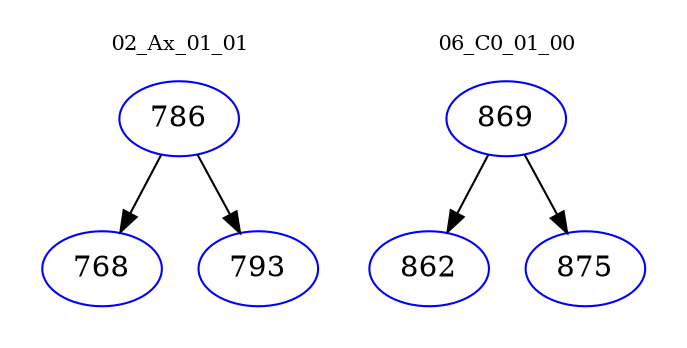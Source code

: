 digraph{
subgraph cluster_0 {
color = white
label = "02_Ax_01_01";
fontsize=10;
T0_786 [label="786", color="blue"]
T0_786 -> T0_768 [color="black"]
T0_768 [label="768", color="blue"]
T0_786 -> T0_793 [color="black"]
T0_793 [label="793", color="blue"]
}
subgraph cluster_1 {
color = white
label = "06_C0_01_00";
fontsize=10;
T1_869 [label="869", color="blue"]
T1_869 -> T1_862 [color="black"]
T1_862 [label="862", color="blue"]
T1_869 -> T1_875 [color="black"]
T1_875 [label="875", color="blue"]
}
}
